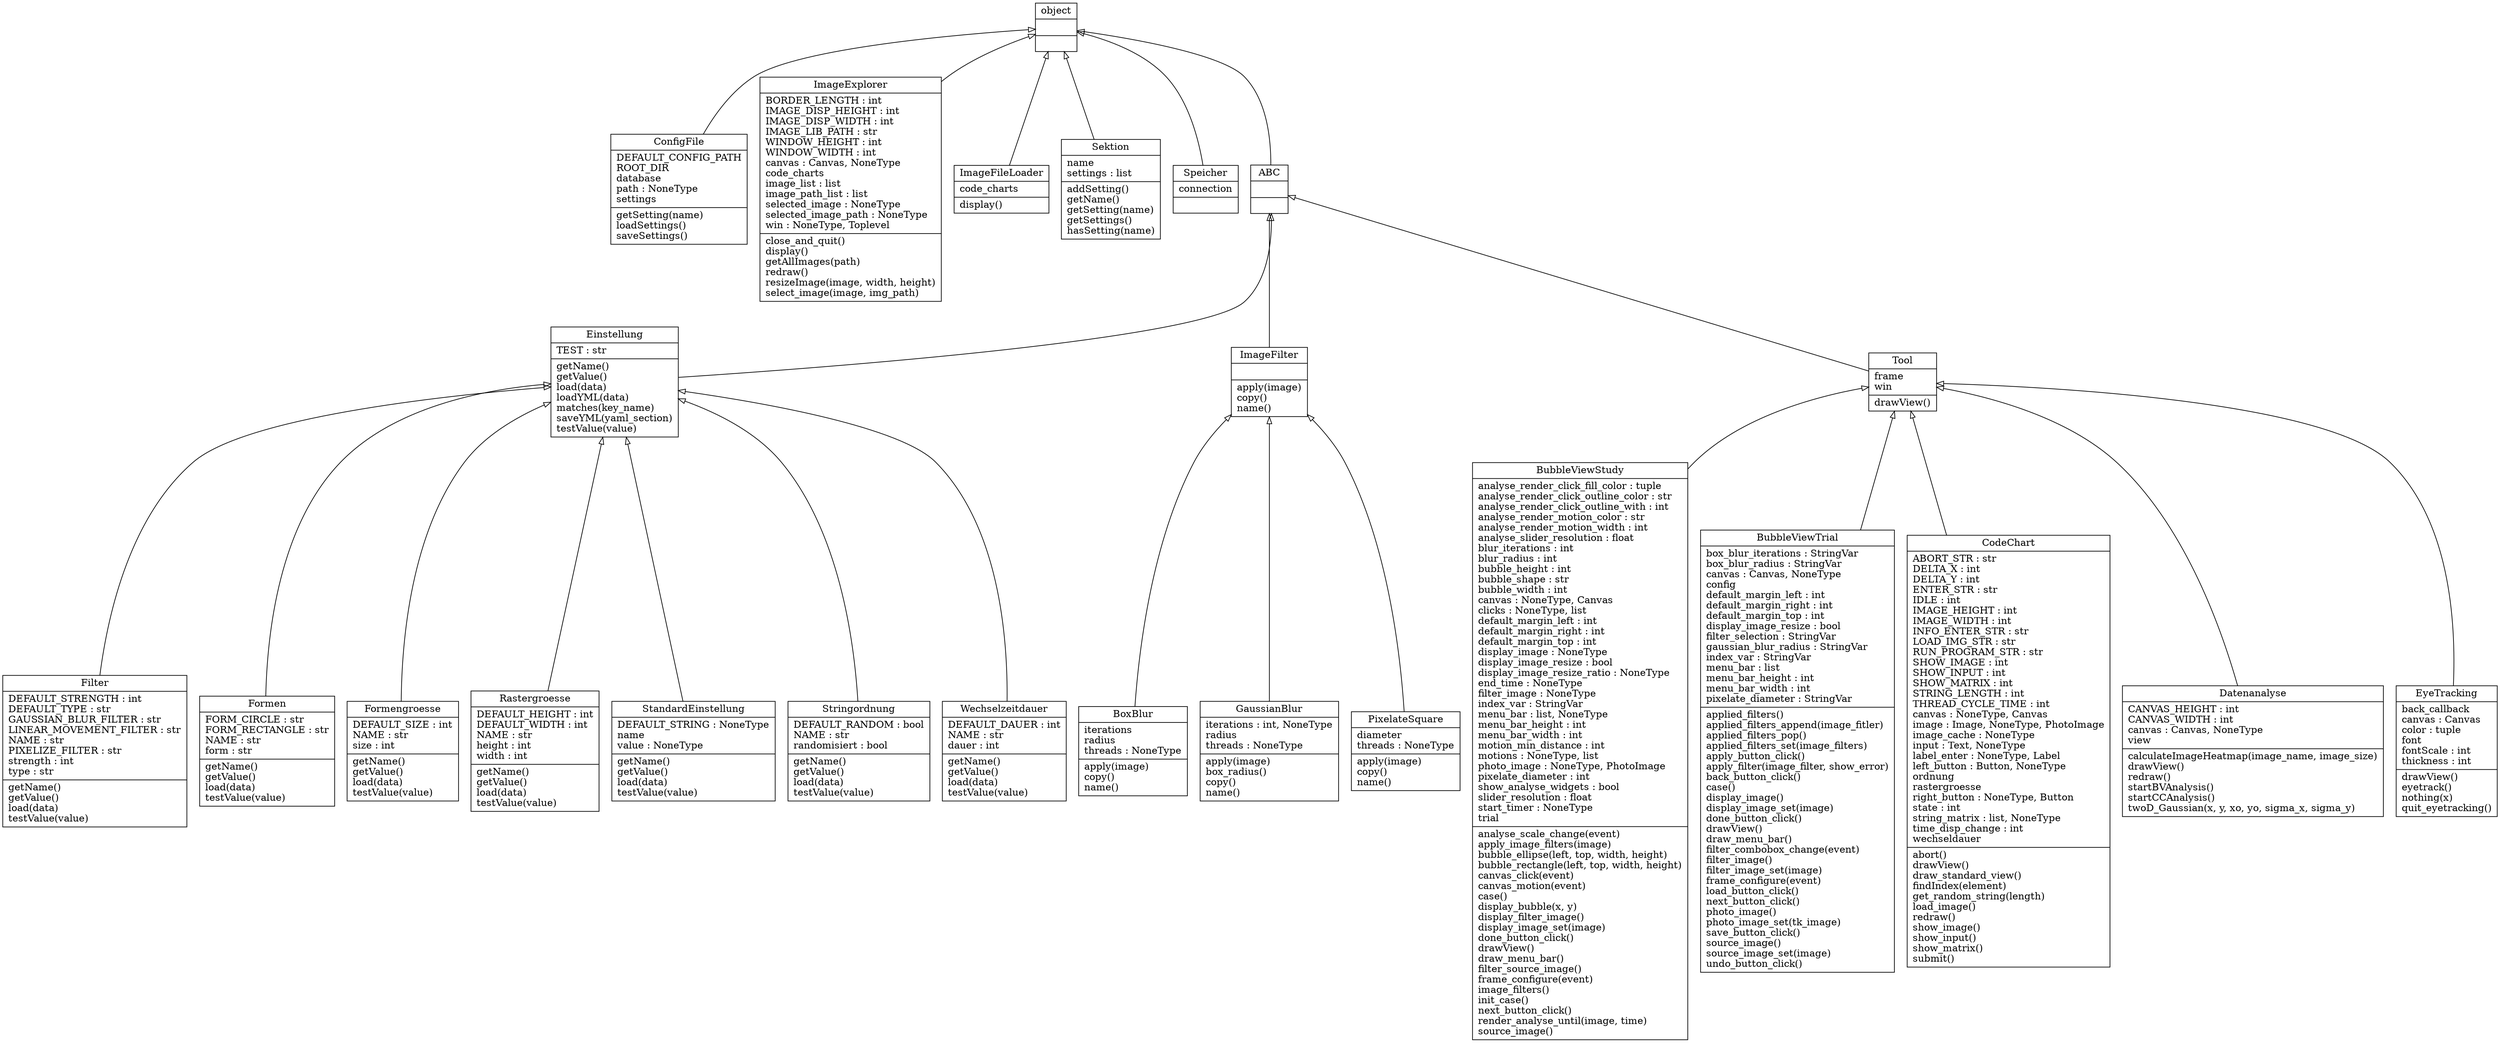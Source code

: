 digraph "classes" {
rankdir=BT
charset="utf-8"
"abc.ABC" [color="black", fontcolor="black", label="{ABC|\l|}", shape="record", style="solid"];
"Codebase.ImageFilter.ImageFilter.BoxBlur" [color="black", fontcolor="black", label="{BoxBlur|iterations\lradius\lthreads : NoneType\l|apply(image)\lcopy()\lname()\l}", shape="record", style="solid"];
"Codebase.BubbleView.BubbleView.BubbleViewStudy" [color="black", fontcolor="black", label="{BubbleViewStudy|analyse_render_click_fill_color : tuple\lanalyse_render_click_outline_color : str\lanalyse_render_click_outline_with : int\lanalyse_render_motion_color : str\lanalyse_render_motion_width : int\lanalyse_slider_resolution : float\lblur_iterations : int\lblur_radius : int\lbubble_height : int\lbubble_shape : str\lbubble_width : int\lcanvas : NoneType, Canvas\lclicks : NoneType, list\ldefault_margin_left : int\ldefault_margin_right : int\ldefault_margin_top : int\ldisplay_image : NoneType\ldisplay_image_resize : bool\ldisplay_image_resize_ratio : NoneType\lend_time : NoneType\lfilter_image : NoneType\lindex_var : StringVar\lmenu_bar : list, NoneType\lmenu_bar_height : int\lmenu_bar_width : int\lmotion_min_distance : int\lmotions : NoneType, list\lphoto_image : NoneType, PhotoImage\lpixelate_diameter : int\lshow_analyse_widgets : bool\lslider_resolution : float\lstart_timer : NoneType\ltrial\l|analyse_scale_change(event)\lapply_image_filters(image)\lbubble_ellipse(left, top, width, height)\lbubble_rectangle(left, top, width, height)\lcanvas_click(event)\lcanvas_motion(event)\lcase()\ldisplay_bubble(x, y)\ldisplay_filter_image()\ldisplay_image_set(image)\ldone_button_click()\ldrawView()\ldraw_menu_bar()\lfilter_source_image()\lframe_configure(event)\limage_filters()\linit_case()\lnext_button_click()\lrender_analyse_until(image, time)\lsource_image()\l}", shape="record", style="solid"];
"Codebase.BubbleView.BubbleView.BubbleViewTrial" [color="black", fontcolor="black", label="{BubbleViewTrial|box_blur_iterations : StringVar\lbox_blur_radius : StringVar\lcanvas : Canvas, NoneType\lconfig\ldefault_margin_left : int\ldefault_margin_right : int\ldefault_margin_top : int\ldisplay_image_resize : bool\lfilter_selection : StringVar\lgaussian_blur_radius : StringVar\lindex_var : StringVar\lmenu_bar : list\lmenu_bar_height : int\lmenu_bar_width : int\lpixelate_diameter : StringVar\l|applied_filters()\lapplied_filters_append(image_fitler)\lapplied_filters_pop()\lapplied_filters_set(image_filters)\lapply_button_click()\lapply_filter(image_filter, show_error)\lback_button_click()\lcase()\ldisplay_image()\ldisplay_image_set(image)\ldone_button_click()\ldrawView()\ldraw_menu_bar()\lfilter_combobox_change(event)\lfilter_image()\lfilter_image_set(image)\lframe_configure(event)\lload_button_click()\lnext_button_click()\lphoto_image()\lphoto_image_set(tk_image)\lsave_button_click()\lsource_image()\lsource_image_set(image)\lundo_button_click()\l}", shape="record", style="solid"];
"Codebase.CodeChart.CodeChart.CodeChart" [color="black", fontcolor="black", label="{CodeChart|ABORT_STR : str\lDELTA_X : int\lDELTA_Y : int\lENTER_STR : str\lIDLE : int\lIMAGE_HEIGHT : int\lIMAGE_WIDTH : int\lINFO_ENTER_STR : str\lLOAD_IMG_STR : str\lRUN_PROGRAM_STR : str\lSHOW_IMAGE : int\lSHOW_INPUT : int\lSHOW_MATRIX : int\lSTRING_LENGTH : int\lTHREAD_CYCLE_TIME : int\lcanvas : NoneType, Canvas\limage : Image, NoneType, PhotoImage\limage_cache : NoneType\linput : Text, NoneType\llabel_enter : NoneType, Label\lleft_button : Button, NoneType\lordnung\lrastergroesse\lright_button : NoneType, Button\lstate : int\lstring_matrix : list, NoneType\ltime_disp_change : int\lwechseldauer\l|abort()\ldrawView()\ldraw_standard_view()\lfindIndex(element)\lget_random_string(length)\lload_image()\lredraw()\lshow_image()\lshow_input()\lshow_matrix()\lsubmit()\l}", shape="record", style="solid"];
"Codebase.Config.ConfigFile.ConfigFile" [color="black", fontcolor="black", label="{ConfigFile|DEFAULT_CONFIG_PATH\lROOT_DIR\ldatabase\lpath : NoneType\lsettings\l|getSetting(name)\lloadSettings()\lsaveSettings()\l}", shape="record", style="solid"];
"Codebase.Datenanalyse.Datenanalyse.Datenanalyse" [color="black", fontcolor="black", label="{Datenanalyse|CANVAS_HEIGHT : int\lCANVAS_WIDTH : int\lcanvas : Canvas, NoneType\lview\l|calculateImageHeatmap(image_name, image_size)\ldrawView()\lredraw()\lstartBVAnalysis()\lstartCCAnalysis()\ltwoD_Gaussian(x, y, xo, yo, sigma_x, sigma_y)\l}", shape="record", style="solid"];
"Codebase.Config.Einstellungen.Einstellung.Einstellung" [color="black", fontcolor="black", label="{Einstellung|TEST : str\l|getName()\lgetValue()\lload(data)\lloadYML(data)\lmatches(key_name)\lsaveYML(yaml_section)\ltestValue(value)\l}", shape="record", style="solid"];
"Codebase.EyeTracking.EyeTracking.EyeTracking" [color="black", fontcolor="black", label="{EyeTracking|back_callback\lcanvas : Canvas\lcolor : tuple\lfont\lfontScale : int\lthickness : int\l|drawView()\leyetrack()\lnothing(x)\lquit_eyetracking()\l}", shape="record", style="solid"];
"Codebase.Config.Einstellungen.Filter.Filter" [color="black", fontcolor="black", label="{Filter|DEFAULT_STRENGTH : int\lDEFAULT_TYPE : str\lGAUSSIAN_BLUR_FILTER : str\lLINEAR_MOVEMENT_FILTER : str\lNAME : str\lPIXELIZE_FILTER : str\lstrength : int\ltype : str\l|getName()\lgetValue()\lload(data)\ltestValue(value)\l}", shape="record", style="solid"];
"Codebase.Config.Einstellungen.Formen.Formen" [color="black", fontcolor="black", label="{Formen|FORM_CIRCLE : str\lFORM_RECTANGLE : str\lNAME : str\lform : str\l|getName()\lgetValue()\lload(data)\ltestValue(value)\l}", shape="record", style="solid"];
"Codebase.Config.Einstellungen.Formengroesse.Formengroesse" [color="black", fontcolor="black", label="{Formengroesse|DEFAULT_SIZE : int\lNAME : str\lsize : int\l|getName()\lgetValue()\lload(data)\ltestValue(value)\l}", shape="record", style="solid"];
"Codebase.ImageFilter.ImageFilter.GaussianBlur" [color="black", fontcolor="black", label="{GaussianBlur|iterations : int, NoneType\lradius\lthreads : NoneType\l|apply(image)\lbox_radius()\lcopy()\lname()\l}", shape="record", style="solid"];
"Codebase.CodeChart.ImageExplorer.ImageExplorer" [color="black", fontcolor="black", label="{ImageExplorer|BORDER_LENGTH : int\lIMAGE_DISP_HEIGHT : int\lIMAGE_DISP_WIDTH : int\lIMAGE_LIB_PATH : str\lWINDOW_HEIGHT : int\lWINDOW_WIDTH : int\lcanvas : Canvas, NoneType\lcode_charts\limage_list : list\limage_path_list : list\lselected_image : NoneType\lselected_image_path : NoneType\lwin : NoneType, Toplevel\l|close_and_quit()\ldisplay()\lgetAllImages(path)\lredraw()\lresizeImage(image, width, height)\lselect_image(image, img_path)\l}", shape="record", style="solid"];
"Codebase.CodeChart.ImageFileLoader.ImageFileLoader" [color="black", fontcolor="black", label="{ImageFileLoader|code_charts\l|display()\l}", shape="record", style="solid"];
"Codebase.ImageFilter.ImageFilter.ImageFilter" [color="black", fontcolor="black", label="{ImageFilter|\l|apply(image)\lcopy()\lname()\l}", shape="record", style="solid"];
"Codebase.ImageFilter.ImageFilter.PixelateSquare" [color="black", fontcolor="black", label="{PixelateSquare|diameter\lthreads : NoneType\l|apply(image)\lcopy()\lname()\l}", shape="record", style="solid"];
"Codebase.Config.Einstellungen.Rastergroesse.Rastergroesse" [color="black", fontcolor="black", label="{Rastergroesse|DEFAULT_HEIGHT : int\lDEFAULT_WIDTH : int\lNAME : str\lheight : int\lwidth : int\l|getName()\lgetValue()\lload(data)\ltestValue(value)\l}", shape="record", style="solid"];
"Codebase.Config.Sektion.Sektion" [color="black", fontcolor="black", label="{Sektion|name\lsettings : list\l|addSetting()\lgetName()\lgetSetting(name)\lgetSettings()\lhasSetting(name)\l}", shape="record", style="solid"];
"Codebase.Speichermedium.Speicher.Speicher" [color="black", fontcolor="black", label="{Speicher|connection\l|}", shape="record", style="solid"];
"Codebase.Config.Einstellungen.StandardEinstellung.StandardEinstellung" [color="black", fontcolor="black", label="{StandardEinstellung|DEFAULT_STRING : NoneType\lname\lvalue : NoneType\l|getName()\lgetValue()\lload(data)\ltestValue(value)\l}", shape="record", style="solid"];
"Codebase.Config.Einstellungen.Stringordnung.Stringordnung" [color="black", fontcolor="black", label="{Stringordnung|DEFAULT_RANDOM : bool\lNAME : str\lrandomisiert : bool\l|getName()\lgetValue()\lload(data)\ltestValue(value)\l}", shape="record", style="solid"];
"Codebase.Tool.Tool.Tool" [color="black", fontcolor="black", label="{Tool|frame\lwin\l|drawView()\l}", shape="record", style="solid"];
"Codebase.Config.Einstellungen.Wechselzeitdauer.Wechselzeitdauer" [color="black", fontcolor="black", label="{Wechselzeitdauer|DEFAULT_DAUER : int\lNAME : str\ldauer : int\l|getName()\lgetValue()\lload(data)\ltestValue(value)\l}", shape="record", style="solid"];
"builtins.object" [color="black", fontcolor="black", label="{object|\l|}", shape="record", style="solid"];
"Codebase.CodeChart.ImageExplorer.ImageExplorer" -> "builtins.object" [arrowhead="empty", arrowtail="none"];
"Codebase.CodeChart.ImageFileLoader.ImageFileLoader" -> "builtins.object" [arrowhead="empty", arrowtail="none"];
"Codebase.Config.ConfigFile.ConfigFile" -> "builtins.object" [arrowhead="empty", arrowtail="none"];
"Codebase.Config.Einstellungen.Einstellung.Einstellung" -> "abc.ABC" [arrowhead="empty", arrowtail="none"];
"Codebase.Config.Einstellungen.Filter.Filter" -> "Codebase.Config.Einstellungen.Einstellung.Einstellung" [arrowhead="empty", arrowtail="none"];
"Codebase.Config.Einstellungen.Formen.Formen" -> "Codebase.Config.Einstellungen.Einstellung.Einstellung" [arrowhead="empty", arrowtail="none"];
"Codebase.Config.Einstellungen.Formengroesse.Formengroesse" -> "Codebase.Config.Einstellungen.Einstellung.Einstellung" [arrowhead="empty", arrowtail="none"];
"Codebase.Config.Einstellungen.Rastergroesse.Rastergroesse" -> "Codebase.Config.Einstellungen.Einstellung.Einstellung" [arrowhead="empty", arrowtail="none"];
"Codebase.Config.Einstellungen.StandardEinstellung.StandardEinstellung" -> "Codebase.Config.Einstellungen.Einstellung.Einstellung" [arrowhead="empty", arrowtail="none"];
"Codebase.Config.Einstellungen.Stringordnung.Stringordnung" -> "Codebase.Config.Einstellungen.Einstellung.Einstellung" [arrowhead="empty", arrowtail="none"];
"Codebase.Config.Einstellungen.Wechselzeitdauer.Wechselzeitdauer" -> "Codebase.Config.Einstellungen.Einstellung.Einstellung" [arrowhead="empty", arrowtail="none"];
"Codebase.Config.Sektion.Sektion" -> "builtins.object" [arrowhead="empty", arrowtail="none"];
"Codebase.ImageFilter.ImageFilter.BoxBlur" -> "Codebase.ImageFilter.ImageFilter.ImageFilter" [arrowhead="empty", arrowtail="none"];
"Codebase.ImageFilter.ImageFilter.GaussianBlur" -> "Codebase.ImageFilter.ImageFilter.ImageFilter" [arrowhead="empty", arrowtail="none"];
"Codebase.ImageFilter.ImageFilter.ImageFilter" -> "abc.ABC" [arrowhead="empty", arrowtail="none"];
"Codebase.ImageFilter.ImageFilter.PixelateSquare" -> "Codebase.ImageFilter.ImageFilter.ImageFilter" [arrowhead="empty", arrowtail="none"];
"Codebase.Speichermedium.Speicher.Speicher" -> "builtins.object" [arrowhead="empty", arrowtail="none"];
"Codebase.BubbleView.BubbleView.BubbleViewStudy" -> "Codebase.Tool.Tool.Tool" [arrowhead="empty", arrowtail="none"];
"Codebase.BubbleView.BubbleView.BubbleViewTrial" -> "Codebase.Tool.Tool.Tool" [arrowhead="empty", arrowtail="none"];
"Codebase.Datenanalyse.Datenanalyse.Datenanalyse" -> "Codebase.Tool.Tool.Tool" [arrowhead="empty", arrowtail="none"];
"Codebase.EyeTracking.EyeTracking.EyeTracking" -> "Codebase.Tool.Tool.Tool" [arrowhead="empty", arrowtail="none"];
"Codebase.CodeChart.CodeChart.CodeChart" -> "Codebase.Tool.Tool.Tool" [arrowhead="empty", arrowtail="none"];
"Codebase.Tool.Tool.Tool" -> "abc.ABC" [arrowhead="empty", arrowtail="none"];
"abc.ABC" -> "builtins.object" [arrowhead="empty", arrowtail="none"];
}

